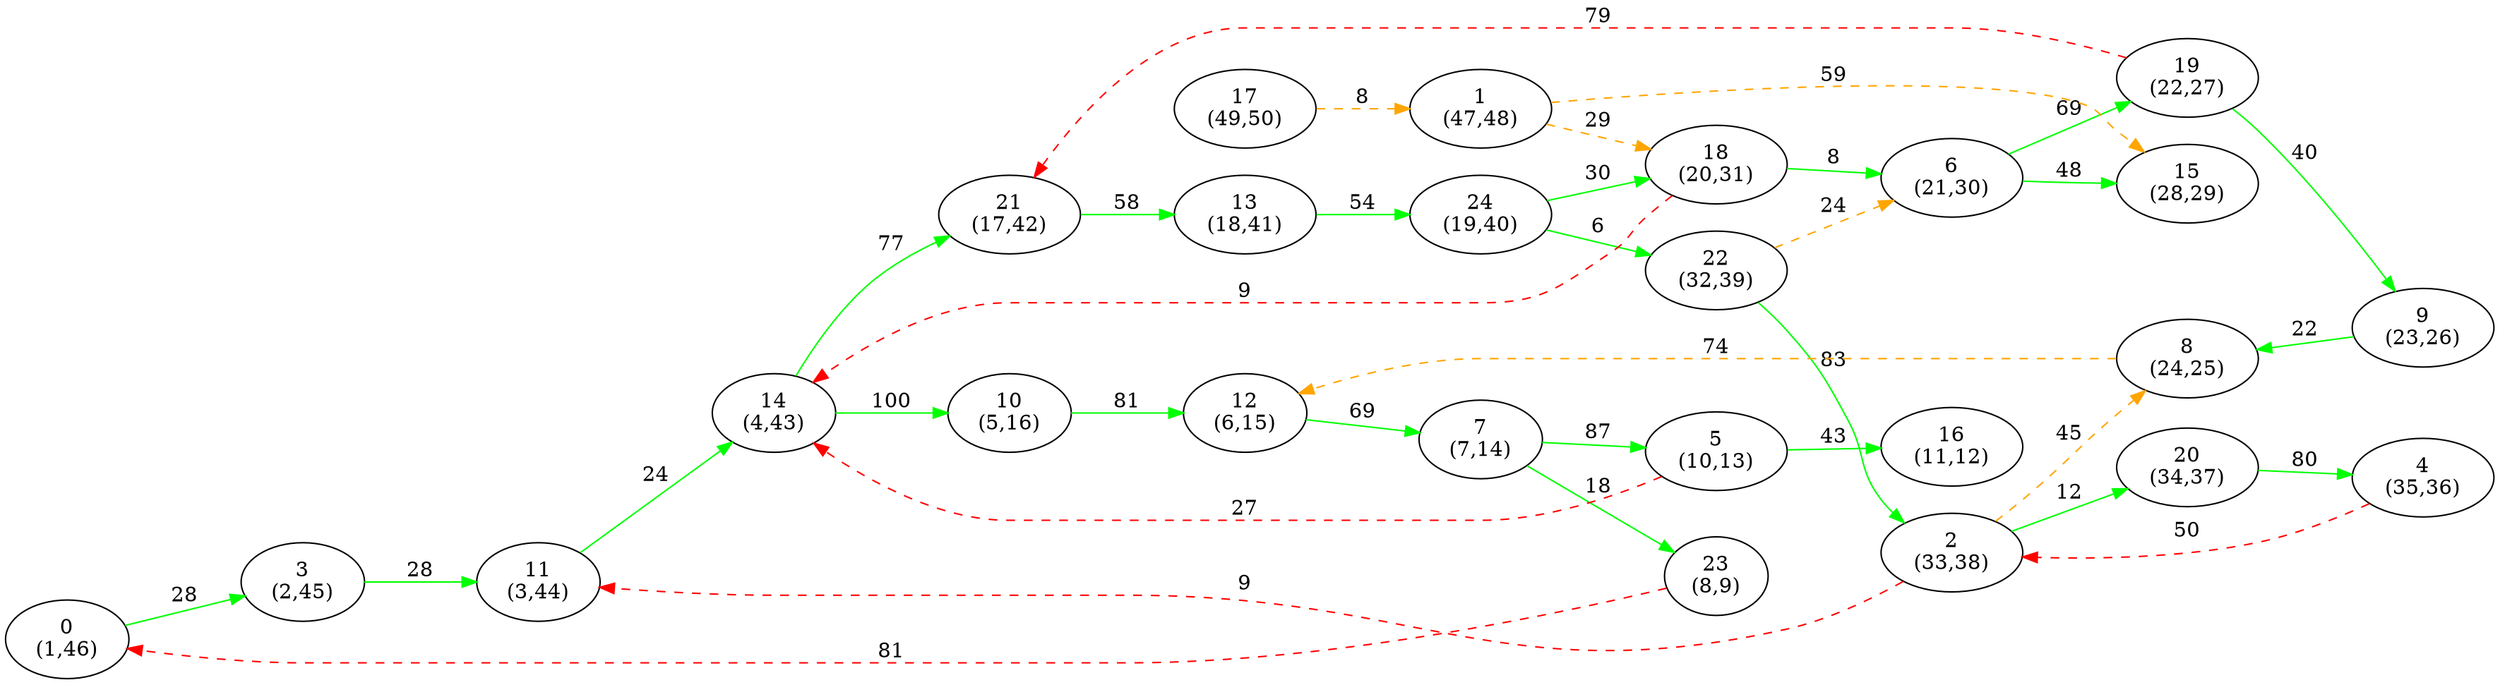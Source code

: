 digraph G {
ranksep = "equally";
rankdir = LR;
{rank = same; "0
(1,46)"; };
{rank = same; "3
(2,45)"; };
{rank = same; "11
(3,44)"; };
{rank = same; "14
(4,43)"; };
{rank = same; "10
(5,16)"; "21
(17,42)"; };
{rank = same; "12
(6,15)"; "13
(18,41)"; };
{rank = same; "7
(7,14)"; "24
(19,40)"; };
{rank = same; "23
(8,9)"; "5
(10,13)"; "18
(20,31)"; "22
(32,39)"; };
{rank = same; "16
(11,12)"; "6
(21,30)"; "2
(33,38)"; };
{rank = same; "19
(22,27)"; "15
(28,29)"; "20
(34,37)"; "8
(24,25)"; };
{rank = same; "9
(23,26)"; "4
(35,36)"; };
{rank = same; };
{rank = same; "1
(47,48)"; };
{rank = same; };
{rank = same; "17
(49,50)"; };
{rank = same; };
"0
(1,46)"->"3
(2,45)"[label="28" color = "green"];
"3
(2,45)"->"11
(3,44)"[label="28" color = "green"];
"11
(3,44)"->"14
(4,43)"[label="24" color = "green"];
"14
(4,43)"->"10
(5,16)"[label="100" color = "green"];
"14
(4,43)"->"21
(17,42)"[label="77" color = "green"];
"10
(5,16)"->"12
(6,15)"[label="81" color = "green"];
"21
(17,42)"->"13
(18,41)"[label="58" color = "green"];
"12
(6,15)"->"7
(7,14)"[label="69" color = "green"];
"13
(18,41)"->"24
(19,40)"[label="54" color = "green"];
"7
(7,14)"->"23
(8,9)"[label="18" color = "green"];
"7
(7,14)"->"5
(10,13)"[label="87" color = "green"];
"24
(19,40)"->"18
(20,31)"[label="30" color = "green"];
"24
(19,40)"->"22
(32,39)"[label="6" color = "green"];
"23
(8,9)"->"0
(1,46)"[label="81" color = "red" style = "dashed"];
"5
(10,13)"->"14
(4,43)"[label="27" color = "red" style = "dashed"];
"5
(10,13)"->"16
(11,12)"[label="43" color = "green"];
"18
(20,31)"->"6
(21,30)"[label="8" color = "green"];
"18
(20,31)"->"14
(4,43)"[label="9" color = "red" style = "dashed"];
"22
(32,39)"->"2
(33,38)"[label="83" color = "green"];
"22
(32,39)"->"6
(21,30)"[label="24" color = "orange" style = "dashed"];
"16
(11,12)"
"6
(21,30)"->"19
(22,27)"[label="69" color = "green"];
"6
(21,30)"->"15
(28,29)"[label="48" color = "green"];
"2
(33,38)"->"11
(3,44)"[label="9" color = "red" style = "dashed"];
"2
(33,38)"->"20
(34,37)"[label="12" color = "green"];
"2
(33,38)"->"8
(24,25)"[label="45" color = "orange" style = "dashed"];
"19
(22,27)"->"21
(17,42)"[label="79" color = "red" style = "dashed"];
"19
(22,27)"->"9
(23,26)"[label="40" color = "green"];
"15
(28,29)"
"20
(34,37)"->"4
(35,36)"[label="80" color = "green"];
"8
(24,25)"->"12
(6,15)"[label="74" color = "orange" style = "dashed"];
"9
(23,26)"->"8
(24,25)"[label="22" color = "green"];
"4
(35,36)"->"2
(33,38)"[label="50" color = "red" style = "dashed"];
"1
(47,48)"->"18
(20,31)"[label="29" color = "orange" style = "dashed"];
"1
(47,48)"->"15
(28,29)"[label="59" color = "orange" style = "dashed"];
"17
(49,50)"->"1
(47,48)"[label="8" color = "orange" style = "dashed"];
}
